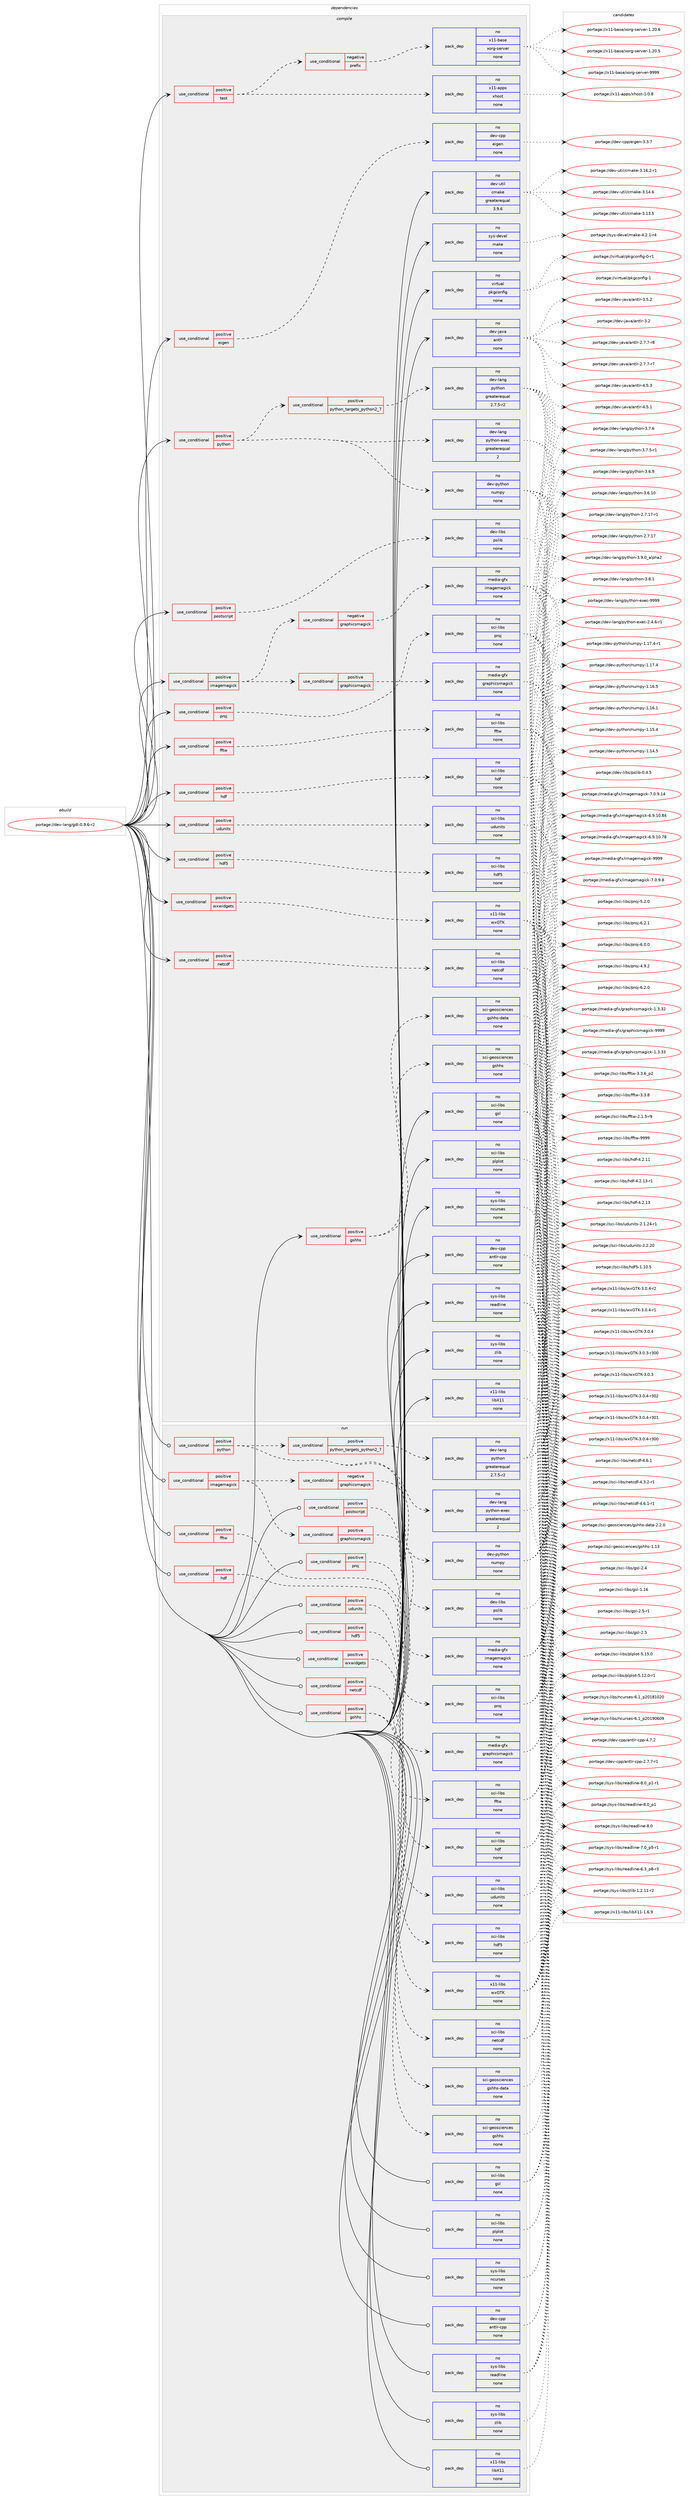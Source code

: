 digraph prolog {

# *************
# Graph options
# *************

newrank=true;
concentrate=true;
compound=true;
graph [rankdir=LR,fontname=Helvetica,fontsize=10,ranksep=1.5];#, ranksep=2.5, nodesep=0.2];
edge  [arrowhead=vee];
node  [fontname=Helvetica,fontsize=10];

# **********
# The ebuild
# **********

subgraph cluster_leftcol {
color=gray;
label=<<i>ebuild</i>>;
id [label="portage://dev-lang/gdl-0.9.6-r2", color=red, width=4, href="../dev-lang/gdl-0.9.6-r2.svg"];
}

# ****************
# The dependencies
# ****************

subgraph cluster_midcol {
color=gray;
label=<<i>dependencies</i>>;
subgraph cluster_compile {
fillcolor="#eeeeee";
style=filled;
label=<<i>compile</i>>;
subgraph cond128694 {
dependency523861 [label=<<TABLE BORDER="0" CELLBORDER="1" CELLSPACING="0" CELLPADDING="4"><TR><TD ROWSPAN="3" CELLPADDING="10">use_conditional</TD></TR><TR><TD>positive</TD></TR><TR><TD>eigen</TD></TR></TABLE>>, shape=none, color=red];
subgraph pack389584 {
dependency523862 [label=<<TABLE BORDER="0" CELLBORDER="1" CELLSPACING="0" CELLPADDING="4" WIDTH="220"><TR><TD ROWSPAN="6" CELLPADDING="30">pack_dep</TD></TR><TR><TD WIDTH="110">no</TD></TR><TR><TD>dev-cpp</TD></TR><TR><TD>eigen</TD></TR><TR><TD>none</TD></TR><TR><TD></TD></TR></TABLE>>, shape=none, color=blue];
}
dependency523861:e -> dependency523862:w [weight=20,style="dashed",arrowhead="vee"];
}
id:e -> dependency523861:w [weight=20,style="solid",arrowhead="vee"];
subgraph cond128695 {
dependency523863 [label=<<TABLE BORDER="0" CELLBORDER="1" CELLSPACING="0" CELLPADDING="4"><TR><TD ROWSPAN="3" CELLPADDING="10">use_conditional</TD></TR><TR><TD>positive</TD></TR><TR><TD>fftw</TD></TR></TABLE>>, shape=none, color=red];
subgraph pack389585 {
dependency523864 [label=<<TABLE BORDER="0" CELLBORDER="1" CELLSPACING="0" CELLPADDING="4" WIDTH="220"><TR><TD ROWSPAN="6" CELLPADDING="30">pack_dep</TD></TR><TR><TD WIDTH="110">no</TD></TR><TR><TD>sci-libs</TD></TR><TR><TD>fftw</TD></TR><TR><TD>none</TD></TR><TR><TD></TD></TR></TABLE>>, shape=none, color=blue];
}
dependency523863:e -> dependency523864:w [weight=20,style="dashed",arrowhead="vee"];
}
id:e -> dependency523863:w [weight=20,style="solid",arrowhead="vee"];
subgraph cond128696 {
dependency523865 [label=<<TABLE BORDER="0" CELLBORDER="1" CELLSPACING="0" CELLPADDING="4"><TR><TD ROWSPAN="3" CELLPADDING="10">use_conditional</TD></TR><TR><TD>positive</TD></TR><TR><TD>gshhs</TD></TR></TABLE>>, shape=none, color=red];
subgraph pack389586 {
dependency523866 [label=<<TABLE BORDER="0" CELLBORDER="1" CELLSPACING="0" CELLPADDING="4" WIDTH="220"><TR><TD ROWSPAN="6" CELLPADDING="30">pack_dep</TD></TR><TR><TD WIDTH="110">no</TD></TR><TR><TD>sci-geosciences</TD></TR><TR><TD>gshhs-data</TD></TR><TR><TD>none</TD></TR><TR><TD></TD></TR></TABLE>>, shape=none, color=blue];
}
dependency523865:e -> dependency523866:w [weight=20,style="dashed",arrowhead="vee"];
subgraph pack389587 {
dependency523867 [label=<<TABLE BORDER="0" CELLBORDER="1" CELLSPACING="0" CELLPADDING="4" WIDTH="220"><TR><TD ROWSPAN="6" CELLPADDING="30">pack_dep</TD></TR><TR><TD WIDTH="110">no</TD></TR><TR><TD>sci-geosciences</TD></TR><TR><TD>gshhs</TD></TR><TR><TD>none</TD></TR><TR><TD></TD></TR></TABLE>>, shape=none, color=blue];
}
dependency523865:e -> dependency523867:w [weight=20,style="dashed",arrowhead="vee"];
}
id:e -> dependency523865:w [weight=20,style="solid",arrowhead="vee"];
subgraph cond128697 {
dependency523868 [label=<<TABLE BORDER="0" CELLBORDER="1" CELLSPACING="0" CELLPADDING="4"><TR><TD ROWSPAN="3" CELLPADDING="10">use_conditional</TD></TR><TR><TD>positive</TD></TR><TR><TD>hdf</TD></TR></TABLE>>, shape=none, color=red];
subgraph pack389588 {
dependency523869 [label=<<TABLE BORDER="0" CELLBORDER="1" CELLSPACING="0" CELLPADDING="4" WIDTH="220"><TR><TD ROWSPAN="6" CELLPADDING="30">pack_dep</TD></TR><TR><TD WIDTH="110">no</TD></TR><TR><TD>sci-libs</TD></TR><TR><TD>hdf</TD></TR><TR><TD>none</TD></TR><TR><TD></TD></TR></TABLE>>, shape=none, color=blue];
}
dependency523868:e -> dependency523869:w [weight=20,style="dashed",arrowhead="vee"];
}
id:e -> dependency523868:w [weight=20,style="solid",arrowhead="vee"];
subgraph cond128698 {
dependency523870 [label=<<TABLE BORDER="0" CELLBORDER="1" CELLSPACING="0" CELLPADDING="4"><TR><TD ROWSPAN="3" CELLPADDING="10">use_conditional</TD></TR><TR><TD>positive</TD></TR><TR><TD>hdf5</TD></TR></TABLE>>, shape=none, color=red];
subgraph pack389589 {
dependency523871 [label=<<TABLE BORDER="0" CELLBORDER="1" CELLSPACING="0" CELLPADDING="4" WIDTH="220"><TR><TD ROWSPAN="6" CELLPADDING="30">pack_dep</TD></TR><TR><TD WIDTH="110">no</TD></TR><TR><TD>sci-libs</TD></TR><TR><TD>hdf5</TD></TR><TR><TD>none</TD></TR><TR><TD></TD></TR></TABLE>>, shape=none, color=blue];
}
dependency523870:e -> dependency523871:w [weight=20,style="dashed",arrowhead="vee"];
}
id:e -> dependency523870:w [weight=20,style="solid",arrowhead="vee"];
subgraph cond128699 {
dependency523872 [label=<<TABLE BORDER="0" CELLBORDER="1" CELLSPACING="0" CELLPADDING="4"><TR><TD ROWSPAN="3" CELLPADDING="10">use_conditional</TD></TR><TR><TD>positive</TD></TR><TR><TD>imagemagick</TD></TR></TABLE>>, shape=none, color=red];
subgraph cond128700 {
dependency523873 [label=<<TABLE BORDER="0" CELLBORDER="1" CELLSPACING="0" CELLPADDING="4"><TR><TD ROWSPAN="3" CELLPADDING="10">use_conditional</TD></TR><TR><TD>negative</TD></TR><TR><TD>graphicsmagick</TD></TR></TABLE>>, shape=none, color=red];
subgraph pack389590 {
dependency523874 [label=<<TABLE BORDER="0" CELLBORDER="1" CELLSPACING="0" CELLPADDING="4" WIDTH="220"><TR><TD ROWSPAN="6" CELLPADDING="30">pack_dep</TD></TR><TR><TD WIDTH="110">no</TD></TR><TR><TD>media-gfx</TD></TR><TR><TD>imagemagick</TD></TR><TR><TD>none</TD></TR><TR><TD></TD></TR></TABLE>>, shape=none, color=blue];
}
dependency523873:e -> dependency523874:w [weight=20,style="dashed",arrowhead="vee"];
}
dependency523872:e -> dependency523873:w [weight=20,style="dashed",arrowhead="vee"];
subgraph cond128701 {
dependency523875 [label=<<TABLE BORDER="0" CELLBORDER="1" CELLSPACING="0" CELLPADDING="4"><TR><TD ROWSPAN="3" CELLPADDING="10">use_conditional</TD></TR><TR><TD>positive</TD></TR><TR><TD>graphicsmagick</TD></TR></TABLE>>, shape=none, color=red];
subgraph pack389591 {
dependency523876 [label=<<TABLE BORDER="0" CELLBORDER="1" CELLSPACING="0" CELLPADDING="4" WIDTH="220"><TR><TD ROWSPAN="6" CELLPADDING="30">pack_dep</TD></TR><TR><TD WIDTH="110">no</TD></TR><TR><TD>media-gfx</TD></TR><TR><TD>graphicsmagick</TD></TR><TR><TD>none</TD></TR><TR><TD></TD></TR></TABLE>>, shape=none, color=blue];
}
dependency523875:e -> dependency523876:w [weight=20,style="dashed",arrowhead="vee"];
}
dependency523872:e -> dependency523875:w [weight=20,style="dashed",arrowhead="vee"];
}
id:e -> dependency523872:w [weight=20,style="solid",arrowhead="vee"];
subgraph cond128702 {
dependency523877 [label=<<TABLE BORDER="0" CELLBORDER="1" CELLSPACING="0" CELLPADDING="4"><TR><TD ROWSPAN="3" CELLPADDING="10">use_conditional</TD></TR><TR><TD>positive</TD></TR><TR><TD>netcdf</TD></TR></TABLE>>, shape=none, color=red];
subgraph pack389592 {
dependency523878 [label=<<TABLE BORDER="0" CELLBORDER="1" CELLSPACING="0" CELLPADDING="4" WIDTH="220"><TR><TD ROWSPAN="6" CELLPADDING="30">pack_dep</TD></TR><TR><TD WIDTH="110">no</TD></TR><TR><TD>sci-libs</TD></TR><TR><TD>netcdf</TD></TR><TR><TD>none</TD></TR><TR><TD></TD></TR></TABLE>>, shape=none, color=blue];
}
dependency523877:e -> dependency523878:w [weight=20,style="dashed",arrowhead="vee"];
}
id:e -> dependency523877:w [weight=20,style="solid",arrowhead="vee"];
subgraph cond128703 {
dependency523879 [label=<<TABLE BORDER="0" CELLBORDER="1" CELLSPACING="0" CELLPADDING="4"><TR><TD ROWSPAN="3" CELLPADDING="10">use_conditional</TD></TR><TR><TD>positive</TD></TR><TR><TD>postscript</TD></TR></TABLE>>, shape=none, color=red];
subgraph pack389593 {
dependency523880 [label=<<TABLE BORDER="0" CELLBORDER="1" CELLSPACING="0" CELLPADDING="4" WIDTH="220"><TR><TD ROWSPAN="6" CELLPADDING="30">pack_dep</TD></TR><TR><TD WIDTH="110">no</TD></TR><TR><TD>dev-libs</TD></TR><TR><TD>pslib</TD></TR><TR><TD>none</TD></TR><TR><TD></TD></TR></TABLE>>, shape=none, color=blue];
}
dependency523879:e -> dependency523880:w [weight=20,style="dashed",arrowhead="vee"];
}
id:e -> dependency523879:w [weight=20,style="solid",arrowhead="vee"];
subgraph cond128704 {
dependency523881 [label=<<TABLE BORDER="0" CELLBORDER="1" CELLSPACING="0" CELLPADDING="4"><TR><TD ROWSPAN="3" CELLPADDING="10">use_conditional</TD></TR><TR><TD>positive</TD></TR><TR><TD>proj</TD></TR></TABLE>>, shape=none, color=red];
subgraph pack389594 {
dependency523882 [label=<<TABLE BORDER="0" CELLBORDER="1" CELLSPACING="0" CELLPADDING="4" WIDTH="220"><TR><TD ROWSPAN="6" CELLPADDING="30">pack_dep</TD></TR><TR><TD WIDTH="110">no</TD></TR><TR><TD>sci-libs</TD></TR><TR><TD>proj</TD></TR><TR><TD>none</TD></TR><TR><TD></TD></TR></TABLE>>, shape=none, color=blue];
}
dependency523881:e -> dependency523882:w [weight=20,style="dashed",arrowhead="vee"];
}
id:e -> dependency523881:w [weight=20,style="solid",arrowhead="vee"];
subgraph cond128705 {
dependency523883 [label=<<TABLE BORDER="0" CELLBORDER="1" CELLSPACING="0" CELLPADDING="4"><TR><TD ROWSPAN="3" CELLPADDING="10">use_conditional</TD></TR><TR><TD>positive</TD></TR><TR><TD>python</TD></TR></TABLE>>, shape=none, color=red];
subgraph cond128706 {
dependency523884 [label=<<TABLE BORDER="0" CELLBORDER="1" CELLSPACING="0" CELLPADDING="4"><TR><TD ROWSPAN="3" CELLPADDING="10">use_conditional</TD></TR><TR><TD>positive</TD></TR><TR><TD>python_targets_python2_7</TD></TR></TABLE>>, shape=none, color=red];
subgraph pack389595 {
dependency523885 [label=<<TABLE BORDER="0" CELLBORDER="1" CELLSPACING="0" CELLPADDING="4" WIDTH="220"><TR><TD ROWSPAN="6" CELLPADDING="30">pack_dep</TD></TR><TR><TD WIDTH="110">no</TD></TR><TR><TD>dev-lang</TD></TR><TR><TD>python</TD></TR><TR><TD>greaterequal</TD></TR><TR><TD>2.7.5-r2</TD></TR></TABLE>>, shape=none, color=blue];
}
dependency523884:e -> dependency523885:w [weight=20,style="dashed",arrowhead="vee"];
}
dependency523883:e -> dependency523884:w [weight=20,style="dashed",arrowhead="vee"];
subgraph pack389596 {
dependency523886 [label=<<TABLE BORDER="0" CELLBORDER="1" CELLSPACING="0" CELLPADDING="4" WIDTH="220"><TR><TD ROWSPAN="6" CELLPADDING="30">pack_dep</TD></TR><TR><TD WIDTH="110">no</TD></TR><TR><TD>dev-lang</TD></TR><TR><TD>python-exec</TD></TR><TR><TD>greaterequal</TD></TR><TR><TD>2</TD></TR></TABLE>>, shape=none, color=blue];
}
dependency523883:e -> dependency523886:w [weight=20,style="dashed",arrowhead="vee"];
subgraph pack389597 {
dependency523887 [label=<<TABLE BORDER="0" CELLBORDER="1" CELLSPACING="0" CELLPADDING="4" WIDTH="220"><TR><TD ROWSPAN="6" CELLPADDING="30">pack_dep</TD></TR><TR><TD WIDTH="110">no</TD></TR><TR><TD>dev-python</TD></TR><TR><TD>numpy</TD></TR><TR><TD>none</TD></TR><TR><TD></TD></TR></TABLE>>, shape=none, color=blue];
}
dependency523883:e -> dependency523887:w [weight=20,style="dashed",arrowhead="vee"];
}
id:e -> dependency523883:w [weight=20,style="solid",arrowhead="vee"];
subgraph cond128707 {
dependency523888 [label=<<TABLE BORDER="0" CELLBORDER="1" CELLSPACING="0" CELLPADDING="4"><TR><TD ROWSPAN="3" CELLPADDING="10">use_conditional</TD></TR><TR><TD>positive</TD></TR><TR><TD>test</TD></TR></TABLE>>, shape=none, color=red];
subgraph cond128708 {
dependency523889 [label=<<TABLE BORDER="0" CELLBORDER="1" CELLSPACING="0" CELLPADDING="4"><TR><TD ROWSPAN="3" CELLPADDING="10">use_conditional</TD></TR><TR><TD>negative</TD></TR><TR><TD>prefix</TD></TR></TABLE>>, shape=none, color=red];
subgraph pack389598 {
dependency523890 [label=<<TABLE BORDER="0" CELLBORDER="1" CELLSPACING="0" CELLPADDING="4" WIDTH="220"><TR><TD ROWSPAN="6" CELLPADDING="30">pack_dep</TD></TR><TR><TD WIDTH="110">no</TD></TR><TR><TD>x11-base</TD></TR><TR><TD>xorg-server</TD></TR><TR><TD>none</TD></TR><TR><TD></TD></TR></TABLE>>, shape=none, color=blue];
}
dependency523889:e -> dependency523890:w [weight=20,style="dashed",arrowhead="vee"];
}
dependency523888:e -> dependency523889:w [weight=20,style="dashed",arrowhead="vee"];
subgraph pack389599 {
dependency523891 [label=<<TABLE BORDER="0" CELLBORDER="1" CELLSPACING="0" CELLPADDING="4" WIDTH="220"><TR><TD ROWSPAN="6" CELLPADDING="30">pack_dep</TD></TR><TR><TD WIDTH="110">no</TD></TR><TR><TD>x11-apps</TD></TR><TR><TD>xhost</TD></TR><TR><TD>none</TD></TR><TR><TD></TD></TR></TABLE>>, shape=none, color=blue];
}
dependency523888:e -> dependency523891:w [weight=20,style="dashed",arrowhead="vee"];
}
id:e -> dependency523888:w [weight=20,style="solid",arrowhead="vee"];
subgraph cond128709 {
dependency523892 [label=<<TABLE BORDER="0" CELLBORDER="1" CELLSPACING="0" CELLPADDING="4"><TR><TD ROWSPAN="3" CELLPADDING="10">use_conditional</TD></TR><TR><TD>positive</TD></TR><TR><TD>udunits</TD></TR></TABLE>>, shape=none, color=red];
subgraph pack389600 {
dependency523893 [label=<<TABLE BORDER="0" CELLBORDER="1" CELLSPACING="0" CELLPADDING="4" WIDTH="220"><TR><TD ROWSPAN="6" CELLPADDING="30">pack_dep</TD></TR><TR><TD WIDTH="110">no</TD></TR><TR><TD>sci-libs</TD></TR><TR><TD>udunits</TD></TR><TR><TD>none</TD></TR><TR><TD></TD></TR></TABLE>>, shape=none, color=blue];
}
dependency523892:e -> dependency523893:w [weight=20,style="dashed",arrowhead="vee"];
}
id:e -> dependency523892:w [weight=20,style="solid",arrowhead="vee"];
subgraph cond128710 {
dependency523894 [label=<<TABLE BORDER="0" CELLBORDER="1" CELLSPACING="0" CELLPADDING="4"><TR><TD ROWSPAN="3" CELLPADDING="10">use_conditional</TD></TR><TR><TD>positive</TD></TR><TR><TD>wxwidgets</TD></TR></TABLE>>, shape=none, color=red];
subgraph pack389601 {
dependency523895 [label=<<TABLE BORDER="0" CELLBORDER="1" CELLSPACING="0" CELLPADDING="4" WIDTH="220"><TR><TD ROWSPAN="6" CELLPADDING="30">pack_dep</TD></TR><TR><TD WIDTH="110">no</TD></TR><TR><TD>x11-libs</TD></TR><TR><TD>wxGTK</TD></TR><TR><TD>none</TD></TR><TR><TD></TD></TR></TABLE>>, shape=none, color=blue];
}
dependency523894:e -> dependency523895:w [weight=20,style="dashed",arrowhead="vee"];
}
id:e -> dependency523894:w [weight=20,style="solid",arrowhead="vee"];
subgraph pack389602 {
dependency523896 [label=<<TABLE BORDER="0" CELLBORDER="1" CELLSPACING="0" CELLPADDING="4" WIDTH="220"><TR><TD ROWSPAN="6" CELLPADDING="30">pack_dep</TD></TR><TR><TD WIDTH="110">no</TD></TR><TR><TD>dev-cpp</TD></TR><TR><TD>antlr-cpp</TD></TR><TR><TD>none</TD></TR><TR><TD></TD></TR></TABLE>>, shape=none, color=blue];
}
id:e -> dependency523896:w [weight=20,style="solid",arrowhead="vee"];
subgraph pack389603 {
dependency523897 [label=<<TABLE BORDER="0" CELLBORDER="1" CELLSPACING="0" CELLPADDING="4" WIDTH="220"><TR><TD ROWSPAN="6" CELLPADDING="30">pack_dep</TD></TR><TR><TD WIDTH="110">no</TD></TR><TR><TD>dev-java</TD></TR><TR><TD>antlr</TD></TR><TR><TD>none</TD></TR><TR><TD></TD></TR></TABLE>>, shape=none, color=blue];
}
id:e -> dependency523897:w [weight=20,style="solid",arrowhead="vee"];
subgraph pack389604 {
dependency523898 [label=<<TABLE BORDER="0" CELLBORDER="1" CELLSPACING="0" CELLPADDING="4" WIDTH="220"><TR><TD ROWSPAN="6" CELLPADDING="30">pack_dep</TD></TR><TR><TD WIDTH="110">no</TD></TR><TR><TD>dev-util</TD></TR><TR><TD>cmake</TD></TR><TR><TD>greaterequal</TD></TR><TR><TD>3.9.6</TD></TR></TABLE>>, shape=none, color=blue];
}
id:e -> dependency523898:w [weight=20,style="solid",arrowhead="vee"];
subgraph pack389605 {
dependency523899 [label=<<TABLE BORDER="0" CELLBORDER="1" CELLSPACING="0" CELLPADDING="4" WIDTH="220"><TR><TD ROWSPAN="6" CELLPADDING="30">pack_dep</TD></TR><TR><TD WIDTH="110">no</TD></TR><TR><TD>sci-libs</TD></TR><TR><TD>gsl</TD></TR><TR><TD>none</TD></TR><TR><TD></TD></TR></TABLE>>, shape=none, color=blue];
}
id:e -> dependency523899:w [weight=20,style="solid",arrowhead="vee"];
subgraph pack389606 {
dependency523900 [label=<<TABLE BORDER="0" CELLBORDER="1" CELLSPACING="0" CELLPADDING="4" WIDTH="220"><TR><TD ROWSPAN="6" CELLPADDING="30">pack_dep</TD></TR><TR><TD WIDTH="110">no</TD></TR><TR><TD>sci-libs</TD></TR><TR><TD>plplot</TD></TR><TR><TD>none</TD></TR><TR><TD></TD></TR></TABLE>>, shape=none, color=blue];
}
id:e -> dependency523900:w [weight=20,style="solid",arrowhead="vee"];
subgraph pack389607 {
dependency523901 [label=<<TABLE BORDER="0" CELLBORDER="1" CELLSPACING="0" CELLPADDING="4" WIDTH="220"><TR><TD ROWSPAN="6" CELLPADDING="30">pack_dep</TD></TR><TR><TD WIDTH="110">no</TD></TR><TR><TD>sys-devel</TD></TR><TR><TD>make</TD></TR><TR><TD>none</TD></TR><TR><TD></TD></TR></TABLE>>, shape=none, color=blue];
}
id:e -> dependency523901:w [weight=20,style="solid",arrowhead="vee"];
subgraph pack389608 {
dependency523902 [label=<<TABLE BORDER="0" CELLBORDER="1" CELLSPACING="0" CELLPADDING="4" WIDTH="220"><TR><TD ROWSPAN="6" CELLPADDING="30">pack_dep</TD></TR><TR><TD WIDTH="110">no</TD></TR><TR><TD>sys-libs</TD></TR><TR><TD>ncurses</TD></TR><TR><TD>none</TD></TR><TR><TD></TD></TR></TABLE>>, shape=none, color=blue];
}
id:e -> dependency523902:w [weight=20,style="solid",arrowhead="vee"];
subgraph pack389609 {
dependency523903 [label=<<TABLE BORDER="0" CELLBORDER="1" CELLSPACING="0" CELLPADDING="4" WIDTH="220"><TR><TD ROWSPAN="6" CELLPADDING="30">pack_dep</TD></TR><TR><TD WIDTH="110">no</TD></TR><TR><TD>sys-libs</TD></TR><TR><TD>readline</TD></TR><TR><TD>none</TD></TR><TR><TD></TD></TR></TABLE>>, shape=none, color=blue];
}
id:e -> dependency523903:w [weight=20,style="solid",arrowhead="vee"];
subgraph pack389610 {
dependency523904 [label=<<TABLE BORDER="0" CELLBORDER="1" CELLSPACING="0" CELLPADDING="4" WIDTH="220"><TR><TD ROWSPAN="6" CELLPADDING="30">pack_dep</TD></TR><TR><TD WIDTH="110">no</TD></TR><TR><TD>sys-libs</TD></TR><TR><TD>zlib</TD></TR><TR><TD>none</TD></TR><TR><TD></TD></TR></TABLE>>, shape=none, color=blue];
}
id:e -> dependency523904:w [weight=20,style="solid",arrowhead="vee"];
subgraph pack389611 {
dependency523905 [label=<<TABLE BORDER="0" CELLBORDER="1" CELLSPACING="0" CELLPADDING="4" WIDTH="220"><TR><TD ROWSPAN="6" CELLPADDING="30">pack_dep</TD></TR><TR><TD WIDTH="110">no</TD></TR><TR><TD>virtual</TD></TR><TR><TD>pkgconfig</TD></TR><TR><TD>none</TD></TR><TR><TD></TD></TR></TABLE>>, shape=none, color=blue];
}
id:e -> dependency523905:w [weight=20,style="solid",arrowhead="vee"];
subgraph pack389612 {
dependency523906 [label=<<TABLE BORDER="0" CELLBORDER="1" CELLSPACING="0" CELLPADDING="4" WIDTH="220"><TR><TD ROWSPAN="6" CELLPADDING="30">pack_dep</TD></TR><TR><TD WIDTH="110">no</TD></TR><TR><TD>x11-libs</TD></TR><TR><TD>libX11</TD></TR><TR><TD>none</TD></TR><TR><TD></TD></TR></TABLE>>, shape=none, color=blue];
}
id:e -> dependency523906:w [weight=20,style="solid",arrowhead="vee"];
}
subgraph cluster_compileandrun {
fillcolor="#eeeeee";
style=filled;
label=<<i>compile and run</i>>;
}
subgraph cluster_run {
fillcolor="#eeeeee";
style=filled;
label=<<i>run</i>>;
subgraph cond128711 {
dependency523907 [label=<<TABLE BORDER="0" CELLBORDER="1" CELLSPACING="0" CELLPADDING="4"><TR><TD ROWSPAN="3" CELLPADDING="10">use_conditional</TD></TR><TR><TD>positive</TD></TR><TR><TD>fftw</TD></TR></TABLE>>, shape=none, color=red];
subgraph pack389613 {
dependency523908 [label=<<TABLE BORDER="0" CELLBORDER="1" CELLSPACING="0" CELLPADDING="4" WIDTH="220"><TR><TD ROWSPAN="6" CELLPADDING="30">pack_dep</TD></TR><TR><TD WIDTH="110">no</TD></TR><TR><TD>sci-libs</TD></TR><TR><TD>fftw</TD></TR><TR><TD>none</TD></TR><TR><TD></TD></TR></TABLE>>, shape=none, color=blue];
}
dependency523907:e -> dependency523908:w [weight=20,style="dashed",arrowhead="vee"];
}
id:e -> dependency523907:w [weight=20,style="solid",arrowhead="odot"];
subgraph cond128712 {
dependency523909 [label=<<TABLE BORDER="0" CELLBORDER="1" CELLSPACING="0" CELLPADDING="4"><TR><TD ROWSPAN="3" CELLPADDING="10">use_conditional</TD></TR><TR><TD>positive</TD></TR><TR><TD>gshhs</TD></TR></TABLE>>, shape=none, color=red];
subgraph pack389614 {
dependency523910 [label=<<TABLE BORDER="0" CELLBORDER="1" CELLSPACING="0" CELLPADDING="4" WIDTH="220"><TR><TD ROWSPAN="6" CELLPADDING="30">pack_dep</TD></TR><TR><TD WIDTH="110">no</TD></TR><TR><TD>sci-geosciences</TD></TR><TR><TD>gshhs-data</TD></TR><TR><TD>none</TD></TR><TR><TD></TD></TR></TABLE>>, shape=none, color=blue];
}
dependency523909:e -> dependency523910:w [weight=20,style="dashed",arrowhead="vee"];
subgraph pack389615 {
dependency523911 [label=<<TABLE BORDER="0" CELLBORDER="1" CELLSPACING="0" CELLPADDING="4" WIDTH="220"><TR><TD ROWSPAN="6" CELLPADDING="30">pack_dep</TD></TR><TR><TD WIDTH="110">no</TD></TR><TR><TD>sci-geosciences</TD></TR><TR><TD>gshhs</TD></TR><TR><TD>none</TD></TR><TR><TD></TD></TR></TABLE>>, shape=none, color=blue];
}
dependency523909:e -> dependency523911:w [weight=20,style="dashed",arrowhead="vee"];
}
id:e -> dependency523909:w [weight=20,style="solid",arrowhead="odot"];
subgraph cond128713 {
dependency523912 [label=<<TABLE BORDER="0" CELLBORDER="1" CELLSPACING="0" CELLPADDING="4"><TR><TD ROWSPAN="3" CELLPADDING="10">use_conditional</TD></TR><TR><TD>positive</TD></TR><TR><TD>hdf</TD></TR></TABLE>>, shape=none, color=red];
subgraph pack389616 {
dependency523913 [label=<<TABLE BORDER="0" CELLBORDER="1" CELLSPACING="0" CELLPADDING="4" WIDTH="220"><TR><TD ROWSPAN="6" CELLPADDING="30">pack_dep</TD></TR><TR><TD WIDTH="110">no</TD></TR><TR><TD>sci-libs</TD></TR><TR><TD>hdf</TD></TR><TR><TD>none</TD></TR><TR><TD></TD></TR></TABLE>>, shape=none, color=blue];
}
dependency523912:e -> dependency523913:w [weight=20,style="dashed",arrowhead="vee"];
}
id:e -> dependency523912:w [weight=20,style="solid",arrowhead="odot"];
subgraph cond128714 {
dependency523914 [label=<<TABLE BORDER="0" CELLBORDER="1" CELLSPACING="0" CELLPADDING="4"><TR><TD ROWSPAN="3" CELLPADDING="10">use_conditional</TD></TR><TR><TD>positive</TD></TR><TR><TD>hdf5</TD></TR></TABLE>>, shape=none, color=red];
subgraph pack389617 {
dependency523915 [label=<<TABLE BORDER="0" CELLBORDER="1" CELLSPACING="0" CELLPADDING="4" WIDTH="220"><TR><TD ROWSPAN="6" CELLPADDING="30">pack_dep</TD></TR><TR><TD WIDTH="110">no</TD></TR><TR><TD>sci-libs</TD></TR><TR><TD>hdf5</TD></TR><TR><TD>none</TD></TR><TR><TD></TD></TR></TABLE>>, shape=none, color=blue];
}
dependency523914:e -> dependency523915:w [weight=20,style="dashed",arrowhead="vee"];
}
id:e -> dependency523914:w [weight=20,style="solid",arrowhead="odot"];
subgraph cond128715 {
dependency523916 [label=<<TABLE BORDER="0" CELLBORDER="1" CELLSPACING="0" CELLPADDING="4"><TR><TD ROWSPAN="3" CELLPADDING="10">use_conditional</TD></TR><TR><TD>positive</TD></TR><TR><TD>imagemagick</TD></TR></TABLE>>, shape=none, color=red];
subgraph cond128716 {
dependency523917 [label=<<TABLE BORDER="0" CELLBORDER="1" CELLSPACING="0" CELLPADDING="4"><TR><TD ROWSPAN="3" CELLPADDING="10">use_conditional</TD></TR><TR><TD>negative</TD></TR><TR><TD>graphicsmagick</TD></TR></TABLE>>, shape=none, color=red];
subgraph pack389618 {
dependency523918 [label=<<TABLE BORDER="0" CELLBORDER="1" CELLSPACING="0" CELLPADDING="4" WIDTH="220"><TR><TD ROWSPAN="6" CELLPADDING="30">pack_dep</TD></TR><TR><TD WIDTH="110">no</TD></TR><TR><TD>media-gfx</TD></TR><TR><TD>imagemagick</TD></TR><TR><TD>none</TD></TR><TR><TD></TD></TR></TABLE>>, shape=none, color=blue];
}
dependency523917:e -> dependency523918:w [weight=20,style="dashed",arrowhead="vee"];
}
dependency523916:e -> dependency523917:w [weight=20,style="dashed",arrowhead="vee"];
subgraph cond128717 {
dependency523919 [label=<<TABLE BORDER="0" CELLBORDER="1" CELLSPACING="0" CELLPADDING="4"><TR><TD ROWSPAN="3" CELLPADDING="10">use_conditional</TD></TR><TR><TD>positive</TD></TR><TR><TD>graphicsmagick</TD></TR></TABLE>>, shape=none, color=red];
subgraph pack389619 {
dependency523920 [label=<<TABLE BORDER="0" CELLBORDER="1" CELLSPACING="0" CELLPADDING="4" WIDTH="220"><TR><TD ROWSPAN="6" CELLPADDING="30">pack_dep</TD></TR><TR><TD WIDTH="110">no</TD></TR><TR><TD>media-gfx</TD></TR><TR><TD>graphicsmagick</TD></TR><TR><TD>none</TD></TR><TR><TD></TD></TR></TABLE>>, shape=none, color=blue];
}
dependency523919:e -> dependency523920:w [weight=20,style="dashed",arrowhead="vee"];
}
dependency523916:e -> dependency523919:w [weight=20,style="dashed",arrowhead="vee"];
}
id:e -> dependency523916:w [weight=20,style="solid",arrowhead="odot"];
subgraph cond128718 {
dependency523921 [label=<<TABLE BORDER="0" CELLBORDER="1" CELLSPACING="0" CELLPADDING="4"><TR><TD ROWSPAN="3" CELLPADDING="10">use_conditional</TD></TR><TR><TD>positive</TD></TR><TR><TD>netcdf</TD></TR></TABLE>>, shape=none, color=red];
subgraph pack389620 {
dependency523922 [label=<<TABLE BORDER="0" CELLBORDER="1" CELLSPACING="0" CELLPADDING="4" WIDTH="220"><TR><TD ROWSPAN="6" CELLPADDING="30">pack_dep</TD></TR><TR><TD WIDTH="110">no</TD></TR><TR><TD>sci-libs</TD></TR><TR><TD>netcdf</TD></TR><TR><TD>none</TD></TR><TR><TD></TD></TR></TABLE>>, shape=none, color=blue];
}
dependency523921:e -> dependency523922:w [weight=20,style="dashed",arrowhead="vee"];
}
id:e -> dependency523921:w [weight=20,style="solid",arrowhead="odot"];
subgraph cond128719 {
dependency523923 [label=<<TABLE BORDER="0" CELLBORDER="1" CELLSPACING="0" CELLPADDING="4"><TR><TD ROWSPAN="3" CELLPADDING="10">use_conditional</TD></TR><TR><TD>positive</TD></TR><TR><TD>postscript</TD></TR></TABLE>>, shape=none, color=red];
subgraph pack389621 {
dependency523924 [label=<<TABLE BORDER="0" CELLBORDER="1" CELLSPACING="0" CELLPADDING="4" WIDTH="220"><TR><TD ROWSPAN="6" CELLPADDING="30">pack_dep</TD></TR><TR><TD WIDTH="110">no</TD></TR><TR><TD>dev-libs</TD></TR><TR><TD>pslib</TD></TR><TR><TD>none</TD></TR><TR><TD></TD></TR></TABLE>>, shape=none, color=blue];
}
dependency523923:e -> dependency523924:w [weight=20,style="dashed",arrowhead="vee"];
}
id:e -> dependency523923:w [weight=20,style="solid",arrowhead="odot"];
subgraph cond128720 {
dependency523925 [label=<<TABLE BORDER="0" CELLBORDER="1" CELLSPACING="0" CELLPADDING="4"><TR><TD ROWSPAN="3" CELLPADDING="10">use_conditional</TD></TR><TR><TD>positive</TD></TR><TR><TD>proj</TD></TR></TABLE>>, shape=none, color=red];
subgraph pack389622 {
dependency523926 [label=<<TABLE BORDER="0" CELLBORDER="1" CELLSPACING="0" CELLPADDING="4" WIDTH="220"><TR><TD ROWSPAN="6" CELLPADDING="30">pack_dep</TD></TR><TR><TD WIDTH="110">no</TD></TR><TR><TD>sci-libs</TD></TR><TR><TD>proj</TD></TR><TR><TD>none</TD></TR><TR><TD></TD></TR></TABLE>>, shape=none, color=blue];
}
dependency523925:e -> dependency523926:w [weight=20,style="dashed",arrowhead="vee"];
}
id:e -> dependency523925:w [weight=20,style="solid",arrowhead="odot"];
subgraph cond128721 {
dependency523927 [label=<<TABLE BORDER="0" CELLBORDER="1" CELLSPACING="0" CELLPADDING="4"><TR><TD ROWSPAN="3" CELLPADDING="10">use_conditional</TD></TR><TR><TD>positive</TD></TR><TR><TD>python</TD></TR></TABLE>>, shape=none, color=red];
subgraph cond128722 {
dependency523928 [label=<<TABLE BORDER="0" CELLBORDER="1" CELLSPACING="0" CELLPADDING="4"><TR><TD ROWSPAN="3" CELLPADDING="10">use_conditional</TD></TR><TR><TD>positive</TD></TR><TR><TD>python_targets_python2_7</TD></TR></TABLE>>, shape=none, color=red];
subgraph pack389623 {
dependency523929 [label=<<TABLE BORDER="0" CELLBORDER="1" CELLSPACING="0" CELLPADDING="4" WIDTH="220"><TR><TD ROWSPAN="6" CELLPADDING="30">pack_dep</TD></TR><TR><TD WIDTH="110">no</TD></TR><TR><TD>dev-lang</TD></TR><TR><TD>python</TD></TR><TR><TD>greaterequal</TD></TR><TR><TD>2.7.5-r2</TD></TR></TABLE>>, shape=none, color=blue];
}
dependency523928:e -> dependency523929:w [weight=20,style="dashed",arrowhead="vee"];
}
dependency523927:e -> dependency523928:w [weight=20,style="dashed",arrowhead="vee"];
subgraph pack389624 {
dependency523930 [label=<<TABLE BORDER="0" CELLBORDER="1" CELLSPACING="0" CELLPADDING="4" WIDTH="220"><TR><TD ROWSPAN="6" CELLPADDING="30">pack_dep</TD></TR><TR><TD WIDTH="110">no</TD></TR><TR><TD>dev-lang</TD></TR><TR><TD>python-exec</TD></TR><TR><TD>greaterequal</TD></TR><TR><TD>2</TD></TR></TABLE>>, shape=none, color=blue];
}
dependency523927:e -> dependency523930:w [weight=20,style="dashed",arrowhead="vee"];
subgraph pack389625 {
dependency523931 [label=<<TABLE BORDER="0" CELLBORDER="1" CELLSPACING="0" CELLPADDING="4" WIDTH="220"><TR><TD ROWSPAN="6" CELLPADDING="30">pack_dep</TD></TR><TR><TD WIDTH="110">no</TD></TR><TR><TD>dev-python</TD></TR><TR><TD>numpy</TD></TR><TR><TD>none</TD></TR><TR><TD></TD></TR></TABLE>>, shape=none, color=blue];
}
dependency523927:e -> dependency523931:w [weight=20,style="dashed",arrowhead="vee"];
}
id:e -> dependency523927:w [weight=20,style="solid",arrowhead="odot"];
subgraph cond128723 {
dependency523932 [label=<<TABLE BORDER="0" CELLBORDER="1" CELLSPACING="0" CELLPADDING="4"><TR><TD ROWSPAN="3" CELLPADDING="10">use_conditional</TD></TR><TR><TD>positive</TD></TR><TR><TD>udunits</TD></TR></TABLE>>, shape=none, color=red];
subgraph pack389626 {
dependency523933 [label=<<TABLE BORDER="0" CELLBORDER="1" CELLSPACING="0" CELLPADDING="4" WIDTH="220"><TR><TD ROWSPAN="6" CELLPADDING="30">pack_dep</TD></TR><TR><TD WIDTH="110">no</TD></TR><TR><TD>sci-libs</TD></TR><TR><TD>udunits</TD></TR><TR><TD>none</TD></TR><TR><TD></TD></TR></TABLE>>, shape=none, color=blue];
}
dependency523932:e -> dependency523933:w [weight=20,style="dashed",arrowhead="vee"];
}
id:e -> dependency523932:w [weight=20,style="solid",arrowhead="odot"];
subgraph cond128724 {
dependency523934 [label=<<TABLE BORDER="0" CELLBORDER="1" CELLSPACING="0" CELLPADDING="4"><TR><TD ROWSPAN="3" CELLPADDING="10">use_conditional</TD></TR><TR><TD>positive</TD></TR><TR><TD>wxwidgets</TD></TR></TABLE>>, shape=none, color=red];
subgraph pack389627 {
dependency523935 [label=<<TABLE BORDER="0" CELLBORDER="1" CELLSPACING="0" CELLPADDING="4" WIDTH="220"><TR><TD ROWSPAN="6" CELLPADDING="30">pack_dep</TD></TR><TR><TD WIDTH="110">no</TD></TR><TR><TD>x11-libs</TD></TR><TR><TD>wxGTK</TD></TR><TR><TD>none</TD></TR><TR><TD></TD></TR></TABLE>>, shape=none, color=blue];
}
dependency523934:e -> dependency523935:w [weight=20,style="dashed",arrowhead="vee"];
}
id:e -> dependency523934:w [weight=20,style="solid",arrowhead="odot"];
subgraph pack389628 {
dependency523936 [label=<<TABLE BORDER="0" CELLBORDER="1" CELLSPACING="0" CELLPADDING="4" WIDTH="220"><TR><TD ROWSPAN="6" CELLPADDING="30">pack_dep</TD></TR><TR><TD WIDTH="110">no</TD></TR><TR><TD>dev-cpp</TD></TR><TR><TD>antlr-cpp</TD></TR><TR><TD>none</TD></TR><TR><TD></TD></TR></TABLE>>, shape=none, color=blue];
}
id:e -> dependency523936:w [weight=20,style="solid",arrowhead="odot"];
subgraph pack389629 {
dependency523937 [label=<<TABLE BORDER="0" CELLBORDER="1" CELLSPACING="0" CELLPADDING="4" WIDTH="220"><TR><TD ROWSPAN="6" CELLPADDING="30">pack_dep</TD></TR><TR><TD WIDTH="110">no</TD></TR><TR><TD>sci-libs</TD></TR><TR><TD>gsl</TD></TR><TR><TD>none</TD></TR><TR><TD></TD></TR></TABLE>>, shape=none, color=blue];
}
id:e -> dependency523937:w [weight=20,style="solid",arrowhead="odot"];
subgraph pack389630 {
dependency523938 [label=<<TABLE BORDER="0" CELLBORDER="1" CELLSPACING="0" CELLPADDING="4" WIDTH="220"><TR><TD ROWSPAN="6" CELLPADDING="30">pack_dep</TD></TR><TR><TD WIDTH="110">no</TD></TR><TR><TD>sci-libs</TD></TR><TR><TD>plplot</TD></TR><TR><TD>none</TD></TR><TR><TD></TD></TR></TABLE>>, shape=none, color=blue];
}
id:e -> dependency523938:w [weight=20,style="solid",arrowhead="odot"];
subgraph pack389631 {
dependency523939 [label=<<TABLE BORDER="0" CELLBORDER="1" CELLSPACING="0" CELLPADDING="4" WIDTH="220"><TR><TD ROWSPAN="6" CELLPADDING="30">pack_dep</TD></TR><TR><TD WIDTH="110">no</TD></TR><TR><TD>sys-libs</TD></TR><TR><TD>ncurses</TD></TR><TR><TD>none</TD></TR><TR><TD></TD></TR></TABLE>>, shape=none, color=blue];
}
id:e -> dependency523939:w [weight=20,style="solid",arrowhead="odot"];
subgraph pack389632 {
dependency523940 [label=<<TABLE BORDER="0" CELLBORDER="1" CELLSPACING="0" CELLPADDING="4" WIDTH="220"><TR><TD ROWSPAN="6" CELLPADDING="30">pack_dep</TD></TR><TR><TD WIDTH="110">no</TD></TR><TR><TD>sys-libs</TD></TR><TR><TD>readline</TD></TR><TR><TD>none</TD></TR><TR><TD></TD></TR></TABLE>>, shape=none, color=blue];
}
id:e -> dependency523940:w [weight=20,style="solid",arrowhead="odot"];
subgraph pack389633 {
dependency523941 [label=<<TABLE BORDER="0" CELLBORDER="1" CELLSPACING="0" CELLPADDING="4" WIDTH="220"><TR><TD ROWSPAN="6" CELLPADDING="30">pack_dep</TD></TR><TR><TD WIDTH="110">no</TD></TR><TR><TD>sys-libs</TD></TR><TR><TD>zlib</TD></TR><TR><TD>none</TD></TR><TR><TD></TD></TR></TABLE>>, shape=none, color=blue];
}
id:e -> dependency523941:w [weight=20,style="solid",arrowhead="odot"];
subgraph pack389634 {
dependency523942 [label=<<TABLE BORDER="0" CELLBORDER="1" CELLSPACING="0" CELLPADDING="4" WIDTH="220"><TR><TD ROWSPAN="6" CELLPADDING="30">pack_dep</TD></TR><TR><TD WIDTH="110">no</TD></TR><TR><TD>x11-libs</TD></TR><TR><TD>libX11</TD></TR><TR><TD>none</TD></TR><TR><TD></TD></TR></TABLE>>, shape=none, color=blue];
}
id:e -> dependency523942:w [weight=20,style="solid",arrowhead="odot"];
}
}

# **************
# The candidates
# **************

subgraph cluster_choices {
rank=same;
color=gray;
label=<<i>candidates</i>>;

subgraph choice389584 {
color=black;
nodesep=1;
choice100101118459911211247101105103101110455146514655 [label="portage://dev-cpp/eigen-3.3.7", color=red, width=4,href="../dev-cpp/eigen-3.3.7.svg"];
dependency523862:e -> choice100101118459911211247101105103101110455146514655:w [style=dotted,weight="100"];
}
subgraph choice389585 {
color=black;
nodesep=1;
choice115991054510810598115471021021161194557575757 [label="portage://sci-libs/fftw-9999", color=red, width=4,href="../sci-libs/fftw-9999.svg"];
choice11599105451081059811547102102116119455146514656 [label="portage://sci-libs/fftw-3.3.8", color=red, width=4,href="../sci-libs/fftw-3.3.8.svg"];
choice115991054510810598115471021021161194551465146549511250 [label="portage://sci-libs/fftw-3.3.6_p2", color=red, width=4,href="../sci-libs/fftw-3.3.6_p2.svg"];
choice115991054510810598115471021021161194550464946534511457 [label="portage://sci-libs/fftw-2.1.5-r9", color=red, width=4,href="../sci-libs/fftw-2.1.5-r9.svg"];
dependency523864:e -> choice115991054510810598115471021021161194557575757:w [style=dotted,weight="100"];
dependency523864:e -> choice11599105451081059811547102102116119455146514656:w [style=dotted,weight="100"];
dependency523864:e -> choice115991054510810598115471021021161194551465146549511250:w [style=dotted,weight="100"];
dependency523864:e -> choice115991054510810598115471021021161194550464946534511457:w [style=dotted,weight="100"];
}
subgraph choice389586 {
color=black;
nodesep=1;
choice1159910545103101111115991051011109910111547103115104104115451009711697455046504648 [label="portage://sci-geosciences/gshhs-data-2.2.0", color=red, width=4,href="../sci-geosciences/gshhs-data-2.2.0.svg"];
dependency523866:e -> choice1159910545103101111115991051011109910111547103115104104115451009711697455046504648:w [style=dotted,weight="100"];
}
subgraph choice389587 {
color=black;
nodesep=1;
choice11599105451031011111159910510111099101115471031151041041154549464951 [label="portage://sci-geosciences/gshhs-1.13", color=red, width=4,href="../sci-geosciences/gshhs-1.13.svg"];
dependency523867:e -> choice11599105451031011111159910510111099101115471031151041041154549464951:w [style=dotted,weight="100"];
}
subgraph choice389588 {
color=black;
nodesep=1;
choice11599105451081059811547104100102455246504649514511449 [label="portage://sci-libs/hdf-4.2.13-r1", color=red, width=4,href="../sci-libs/hdf-4.2.13-r1.svg"];
choice1159910545108105981154710410010245524650464951 [label="portage://sci-libs/hdf-4.2.13", color=red, width=4,href="../sci-libs/hdf-4.2.13.svg"];
choice1159910545108105981154710410010245524650464949 [label="portage://sci-libs/hdf-4.2.11", color=red, width=4,href="../sci-libs/hdf-4.2.11.svg"];
dependency523869:e -> choice11599105451081059811547104100102455246504649514511449:w [style=dotted,weight="100"];
dependency523869:e -> choice1159910545108105981154710410010245524650464951:w [style=dotted,weight="100"];
dependency523869:e -> choice1159910545108105981154710410010245524650464949:w [style=dotted,weight="100"];
}
subgraph choice389589 {
color=black;
nodesep=1;
choice115991054510810598115471041001025345494649484653 [label="portage://sci-libs/hdf5-1.10.5", color=red, width=4,href="../sci-libs/hdf5-1.10.5.svg"];
dependency523871:e -> choice115991054510810598115471041001025345494649484653:w [style=dotted,weight="100"];
}
subgraph choice389590 {
color=black;
nodesep=1;
choice1091011001059745103102120471051099710310110997103105991074557575757 [label="portage://media-gfx/imagemagick-9999", color=red, width=4,href="../media-gfx/imagemagick-9999.svg"];
choice1091011001059745103102120471051099710310110997103105991074555464846574656 [label="portage://media-gfx/imagemagick-7.0.9.8", color=red, width=4,href="../media-gfx/imagemagick-7.0.9.8.svg"];
choice109101100105974510310212047105109971031011099710310599107455546484657464952 [label="portage://media-gfx/imagemagick-7.0.9.14", color=red, width=4,href="../media-gfx/imagemagick-7.0.9.14.svg"];
choice10910110010597451031021204710510997103101109971031059910745544657464948465652 [label="portage://media-gfx/imagemagick-6.9.10.84", color=red, width=4,href="../media-gfx/imagemagick-6.9.10.84.svg"];
choice10910110010597451031021204710510997103101109971031059910745544657464948465556 [label="portage://media-gfx/imagemagick-6.9.10.78", color=red, width=4,href="../media-gfx/imagemagick-6.9.10.78.svg"];
dependency523874:e -> choice1091011001059745103102120471051099710310110997103105991074557575757:w [style=dotted,weight="100"];
dependency523874:e -> choice1091011001059745103102120471051099710310110997103105991074555464846574656:w [style=dotted,weight="100"];
dependency523874:e -> choice109101100105974510310212047105109971031011099710310599107455546484657464952:w [style=dotted,weight="100"];
dependency523874:e -> choice10910110010597451031021204710510997103101109971031059910745544657464948465652:w [style=dotted,weight="100"];
dependency523874:e -> choice10910110010597451031021204710510997103101109971031059910745544657464948465556:w [style=dotted,weight="100"];
}
subgraph choice389591 {
color=black;
nodesep=1;
choice109101100105974510310212047103114971121041059911510997103105991074557575757 [label="portage://media-gfx/graphicsmagick-9999", color=red, width=4,href="../media-gfx/graphicsmagick-9999.svg"];
choice1091011001059745103102120471031149711210410599115109971031059910745494651465151 [label="portage://media-gfx/graphicsmagick-1.3.33", color=red, width=4,href="../media-gfx/graphicsmagick-1.3.33.svg"];
choice1091011001059745103102120471031149711210410599115109971031059910745494651465150 [label="portage://media-gfx/graphicsmagick-1.3.32", color=red, width=4,href="../media-gfx/graphicsmagick-1.3.32.svg"];
dependency523876:e -> choice109101100105974510310212047103114971121041059911510997103105991074557575757:w [style=dotted,weight="100"];
dependency523876:e -> choice1091011001059745103102120471031149711210410599115109971031059910745494651465151:w [style=dotted,weight="100"];
dependency523876:e -> choice1091011001059745103102120471031149711210410599115109971031059910745494651465150:w [style=dotted,weight="100"];
}
subgraph choice389592 {
color=black;
nodesep=1;
choice11599105451081059811547110101116991001024552465446494511449 [label="portage://sci-libs/netcdf-4.6.1-r1", color=red, width=4,href="../sci-libs/netcdf-4.6.1-r1.svg"];
choice1159910545108105981154711010111699100102455246544649 [label="portage://sci-libs/netcdf-4.6.1", color=red, width=4,href="../sci-libs/netcdf-4.6.1.svg"];
choice11599105451081059811547110101116991001024552465146504511449 [label="portage://sci-libs/netcdf-4.3.2-r1", color=red, width=4,href="../sci-libs/netcdf-4.3.2-r1.svg"];
dependency523878:e -> choice11599105451081059811547110101116991001024552465446494511449:w [style=dotted,weight="100"];
dependency523878:e -> choice1159910545108105981154711010111699100102455246544649:w [style=dotted,weight="100"];
dependency523878:e -> choice11599105451081059811547110101116991001024552465146504511449:w [style=dotted,weight="100"];
}
subgraph choice389593 {
color=black;
nodesep=1;
choice10010111845108105981154711211510810598454846524653 [label="portage://dev-libs/pslib-0.4.5", color=red, width=4,href="../dev-libs/pslib-0.4.5.svg"];
dependency523880:e -> choice10010111845108105981154711211510810598454846524653:w [style=dotted,weight="100"];
}
subgraph choice389594 {
color=black;
nodesep=1;
choice11599105451081059811547112114111106455446504649 [label="portage://sci-libs/proj-6.2.1", color=red, width=4,href="../sci-libs/proj-6.2.1.svg"];
choice11599105451081059811547112114111106455446504648 [label="portage://sci-libs/proj-6.2.0", color=red, width=4,href="../sci-libs/proj-6.2.0.svg"];
choice11599105451081059811547112114111106455446484648 [label="portage://sci-libs/proj-6.0.0", color=red, width=4,href="../sci-libs/proj-6.0.0.svg"];
choice11599105451081059811547112114111106455346504648 [label="portage://sci-libs/proj-5.2.0", color=red, width=4,href="../sci-libs/proj-5.2.0.svg"];
choice11599105451081059811547112114111106455246574650 [label="portage://sci-libs/proj-4.9.2", color=red, width=4,href="../sci-libs/proj-4.9.2.svg"];
dependency523882:e -> choice11599105451081059811547112114111106455446504649:w [style=dotted,weight="100"];
dependency523882:e -> choice11599105451081059811547112114111106455446504648:w [style=dotted,weight="100"];
dependency523882:e -> choice11599105451081059811547112114111106455446484648:w [style=dotted,weight="100"];
dependency523882:e -> choice11599105451081059811547112114111106455346504648:w [style=dotted,weight="100"];
dependency523882:e -> choice11599105451081059811547112114111106455246574650:w [style=dotted,weight="100"];
}
subgraph choice389595 {
color=black;
nodesep=1;
choice10010111845108971101034711212111610411111045514657464895971081121049750 [label="portage://dev-lang/python-3.9.0_alpha2", color=red, width=4,href="../dev-lang/python-3.9.0_alpha2.svg"];
choice100101118451089711010347112121116104111110455146564649 [label="portage://dev-lang/python-3.8.1", color=red, width=4,href="../dev-lang/python-3.8.1.svg"];
choice100101118451089711010347112121116104111110455146554654 [label="portage://dev-lang/python-3.7.6", color=red, width=4,href="../dev-lang/python-3.7.6.svg"];
choice1001011184510897110103471121211161041111104551465546534511449 [label="portage://dev-lang/python-3.7.5-r1", color=red, width=4,href="../dev-lang/python-3.7.5-r1.svg"];
choice100101118451089711010347112121116104111110455146544657 [label="portage://dev-lang/python-3.6.9", color=red, width=4,href="../dev-lang/python-3.6.9.svg"];
choice10010111845108971101034711212111610411111045514654464948 [label="portage://dev-lang/python-3.6.10", color=red, width=4,href="../dev-lang/python-3.6.10.svg"];
choice100101118451089711010347112121116104111110455046554649554511449 [label="portage://dev-lang/python-2.7.17-r1", color=red, width=4,href="../dev-lang/python-2.7.17-r1.svg"];
choice10010111845108971101034711212111610411111045504655464955 [label="portage://dev-lang/python-2.7.17", color=red, width=4,href="../dev-lang/python-2.7.17.svg"];
dependency523885:e -> choice10010111845108971101034711212111610411111045514657464895971081121049750:w [style=dotted,weight="100"];
dependency523885:e -> choice100101118451089711010347112121116104111110455146564649:w [style=dotted,weight="100"];
dependency523885:e -> choice100101118451089711010347112121116104111110455146554654:w [style=dotted,weight="100"];
dependency523885:e -> choice1001011184510897110103471121211161041111104551465546534511449:w [style=dotted,weight="100"];
dependency523885:e -> choice100101118451089711010347112121116104111110455146544657:w [style=dotted,weight="100"];
dependency523885:e -> choice10010111845108971101034711212111610411111045514654464948:w [style=dotted,weight="100"];
dependency523885:e -> choice100101118451089711010347112121116104111110455046554649554511449:w [style=dotted,weight="100"];
dependency523885:e -> choice10010111845108971101034711212111610411111045504655464955:w [style=dotted,weight="100"];
}
subgraph choice389596 {
color=black;
nodesep=1;
choice10010111845108971101034711212111610411111045101120101994557575757 [label="portage://dev-lang/python-exec-9999", color=red, width=4,href="../dev-lang/python-exec-9999.svg"];
choice10010111845108971101034711212111610411111045101120101994550465246544511449 [label="portage://dev-lang/python-exec-2.4.6-r1", color=red, width=4,href="../dev-lang/python-exec-2.4.6-r1.svg"];
dependency523886:e -> choice10010111845108971101034711212111610411111045101120101994557575757:w [style=dotted,weight="100"];
dependency523886:e -> choice10010111845108971101034711212111610411111045101120101994550465246544511449:w [style=dotted,weight="100"];
}
subgraph choice389597 {
color=black;
nodesep=1;
choice1001011184511212111610411111047110117109112121454946495546524511449 [label="portage://dev-python/numpy-1.17.4-r1", color=red, width=4,href="../dev-python/numpy-1.17.4-r1.svg"];
choice100101118451121211161041111104711011710911212145494649554652 [label="portage://dev-python/numpy-1.17.4", color=red, width=4,href="../dev-python/numpy-1.17.4.svg"];
choice100101118451121211161041111104711011710911212145494649544653 [label="portage://dev-python/numpy-1.16.5", color=red, width=4,href="../dev-python/numpy-1.16.5.svg"];
choice100101118451121211161041111104711011710911212145494649544649 [label="portage://dev-python/numpy-1.16.1", color=red, width=4,href="../dev-python/numpy-1.16.1.svg"];
choice100101118451121211161041111104711011710911212145494649534652 [label="portage://dev-python/numpy-1.15.4", color=red, width=4,href="../dev-python/numpy-1.15.4.svg"];
choice100101118451121211161041111104711011710911212145494649524653 [label="portage://dev-python/numpy-1.14.5", color=red, width=4,href="../dev-python/numpy-1.14.5.svg"];
dependency523887:e -> choice1001011184511212111610411111047110117109112121454946495546524511449:w [style=dotted,weight="100"];
dependency523887:e -> choice100101118451121211161041111104711011710911212145494649554652:w [style=dotted,weight="100"];
dependency523887:e -> choice100101118451121211161041111104711011710911212145494649544653:w [style=dotted,weight="100"];
dependency523887:e -> choice100101118451121211161041111104711011710911212145494649544649:w [style=dotted,weight="100"];
dependency523887:e -> choice100101118451121211161041111104711011710911212145494649534652:w [style=dotted,weight="100"];
dependency523887:e -> choice100101118451121211161041111104711011710911212145494649524653:w [style=dotted,weight="100"];
}
subgraph choice389598 {
color=black;
nodesep=1;
choice120494945989711510147120111114103451151011141181011144557575757 [label="portage://x11-base/xorg-server-9999", color=red, width=4,href="../x11-base/xorg-server-9999.svg"];
choice1204949459897115101471201111141034511510111411810111445494650484654 [label="portage://x11-base/xorg-server-1.20.6", color=red, width=4,href="../x11-base/xorg-server-1.20.6.svg"];
choice1204949459897115101471201111141034511510111411810111445494650484653 [label="portage://x11-base/xorg-server-1.20.5", color=red, width=4,href="../x11-base/xorg-server-1.20.5.svg"];
dependency523890:e -> choice120494945989711510147120111114103451151011141181011144557575757:w [style=dotted,weight="100"];
dependency523890:e -> choice1204949459897115101471201111141034511510111411810111445494650484654:w [style=dotted,weight="100"];
dependency523890:e -> choice1204949459897115101471201111141034511510111411810111445494650484653:w [style=dotted,weight="100"];
}
subgraph choice389599 {
color=black;
nodesep=1;
choice1204949459711211211547120104111115116454946484656 [label="portage://x11-apps/xhost-1.0.8", color=red, width=4,href="../x11-apps/xhost-1.0.8.svg"];
dependency523891:e -> choice1204949459711211211547120104111115116454946484656:w [style=dotted,weight="100"];
}
subgraph choice389600 {
color=black;
nodesep=1;
choice1159910545108105981154711710011711010511611545504650465048 [label="portage://sci-libs/udunits-2.2.20", color=red, width=4,href="../sci-libs/udunits-2.2.20.svg"];
choice11599105451081059811547117100117110105116115455046494650524511449 [label="portage://sci-libs/udunits-2.1.24-r1", color=red, width=4,href="../sci-libs/udunits-2.1.24-r1.svg"];
dependency523893:e -> choice1159910545108105981154711710011711010511611545504650465048:w [style=dotted,weight="100"];
dependency523893:e -> choice11599105451081059811547117100117110105116115455046494650524511449:w [style=dotted,weight="100"];
}
subgraph choice389601 {
color=black;
nodesep=1;
choice120494945108105981154711912071847545514648465245114514850 [label="portage://x11-libs/wxGTK-3.0.4-r302", color=red, width=4,href="../x11-libs/wxGTK-3.0.4-r302.svg"];
choice120494945108105981154711912071847545514648465245114514849 [label="portage://x11-libs/wxGTK-3.0.4-r301", color=red, width=4,href="../x11-libs/wxGTK-3.0.4-r301.svg"];
choice120494945108105981154711912071847545514648465245114514848 [label="portage://x11-libs/wxGTK-3.0.4-r300", color=red, width=4,href="../x11-libs/wxGTK-3.0.4-r300.svg"];
choice12049494510810598115471191207184754551464846524511450 [label="portage://x11-libs/wxGTK-3.0.4-r2", color=red, width=4,href="../x11-libs/wxGTK-3.0.4-r2.svg"];
choice12049494510810598115471191207184754551464846524511449 [label="portage://x11-libs/wxGTK-3.0.4-r1", color=red, width=4,href="../x11-libs/wxGTK-3.0.4-r1.svg"];
choice1204949451081059811547119120718475455146484652 [label="portage://x11-libs/wxGTK-3.0.4", color=red, width=4,href="../x11-libs/wxGTK-3.0.4.svg"];
choice120494945108105981154711912071847545514648465145114514848 [label="portage://x11-libs/wxGTK-3.0.3-r300", color=red, width=4,href="../x11-libs/wxGTK-3.0.3-r300.svg"];
choice1204949451081059811547119120718475455146484651 [label="portage://x11-libs/wxGTK-3.0.3", color=red, width=4,href="../x11-libs/wxGTK-3.0.3.svg"];
dependency523895:e -> choice120494945108105981154711912071847545514648465245114514850:w [style=dotted,weight="100"];
dependency523895:e -> choice120494945108105981154711912071847545514648465245114514849:w [style=dotted,weight="100"];
dependency523895:e -> choice120494945108105981154711912071847545514648465245114514848:w [style=dotted,weight="100"];
dependency523895:e -> choice12049494510810598115471191207184754551464846524511450:w [style=dotted,weight="100"];
dependency523895:e -> choice12049494510810598115471191207184754551464846524511449:w [style=dotted,weight="100"];
dependency523895:e -> choice1204949451081059811547119120718475455146484652:w [style=dotted,weight="100"];
dependency523895:e -> choice120494945108105981154711912071847545514648465145114514848:w [style=dotted,weight="100"];
dependency523895:e -> choice1204949451081059811547119120718475455146484651:w [style=dotted,weight="100"];
}
subgraph choice389602 {
color=black;
nodesep=1;
choice100101118459911211247971101161081144599112112455246554650 [label="portage://dev-cpp/antlr-cpp-4.7.2", color=red, width=4,href="../dev-cpp/antlr-cpp-4.7.2.svg"];
choice1001011184599112112479711011610811445991121124550465546554511449 [label="portage://dev-cpp/antlr-cpp-2.7.7-r1", color=red, width=4,href="../dev-cpp/antlr-cpp-2.7.7-r1.svg"];
dependency523896:e -> choice100101118459911211247971101161081144599112112455246554650:w [style=dotted,weight="100"];
dependency523896:e -> choice1001011184599112112479711011610811445991121124550465546554511449:w [style=dotted,weight="100"];
}
subgraph choice389603 {
color=black;
nodesep=1;
choice1001011184510697118974797110116108114455246534651 [label="portage://dev-java/antlr-4.5.3", color=red, width=4,href="../dev-java/antlr-4.5.3.svg"];
choice1001011184510697118974797110116108114455246534649 [label="portage://dev-java/antlr-4.5.1", color=red, width=4,href="../dev-java/antlr-4.5.1.svg"];
choice1001011184510697118974797110116108114455146534650 [label="portage://dev-java/antlr-3.5.2", color=red, width=4,href="../dev-java/antlr-3.5.2.svg"];
choice100101118451069711897479711011610811445514650 [label="portage://dev-java/antlr-3.2", color=red, width=4,href="../dev-java/antlr-3.2.svg"];
choice10010111845106971189747971101161081144550465546554511456 [label="portage://dev-java/antlr-2.7.7-r8", color=red, width=4,href="../dev-java/antlr-2.7.7-r8.svg"];
choice10010111845106971189747971101161081144550465546554511455 [label="portage://dev-java/antlr-2.7.7-r7", color=red, width=4,href="../dev-java/antlr-2.7.7-r7.svg"];
dependency523897:e -> choice1001011184510697118974797110116108114455246534651:w [style=dotted,weight="100"];
dependency523897:e -> choice1001011184510697118974797110116108114455246534649:w [style=dotted,weight="100"];
dependency523897:e -> choice1001011184510697118974797110116108114455146534650:w [style=dotted,weight="100"];
dependency523897:e -> choice100101118451069711897479711011610811445514650:w [style=dotted,weight="100"];
dependency523897:e -> choice10010111845106971189747971101161081144550465546554511456:w [style=dotted,weight="100"];
dependency523897:e -> choice10010111845106971189747971101161081144550465546554511455:w [style=dotted,weight="100"];
}
subgraph choice389604 {
color=black;
nodesep=1;
choice10010111845117116105108479910997107101455146495446504511449 [label="portage://dev-util/cmake-3.16.2-r1", color=red, width=4,href="../dev-util/cmake-3.16.2-r1.svg"];
choice1001011184511711610510847991099710710145514649524654 [label="portage://dev-util/cmake-3.14.6", color=red, width=4,href="../dev-util/cmake-3.14.6.svg"];
choice1001011184511711610510847991099710710145514649514653 [label="portage://dev-util/cmake-3.13.5", color=red, width=4,href="../dev-util/cmake-3.13.5.svg"];
dependency523898:e -> choice10010111845117116105108479910997107101455146495446504511449:w [style=dotted,weight="100"];
dependency523898:e -> choice1001011184511711610510847991099710710145514649524654:w [style=dotted,weight="100"];
dependency523898:e -> choice1001011184511711610510847991099710710145514649514653:w [style=dotted,weight="100"];
}
subgraph choice389605 {
color=black;
nodesep=1;
choice11599105451081059811547103115108455046534511449 [label="portage://sci-libs/gsl-2.5-r1", color=red, width=4,href="../sci-libs/gsl-2.5-r1.svg"];
choice1159910545108105981154710311510845504653 [label="portage://sci-libs/gsl-2.5", color=red, width=4,href="../sci-libs/gsl-2.5.svg"];
choice1159910545108105981154710311510845504652 [label="portage://sci-libs/gsl-2.4", color=red, width=4,href="../sci-libs/gsl-2.4.svg"];
choice115991054510810598115471031151084549464954 [label="portage://sci-libs/gsl-1.16", color=red, width=4,href="../sci-libs/gsl-1.16.svg"];
dependency523899:e -> choice11599105451081059811547103115108455046534511449:w [style=dotted,weight="100"];
dependency523899:e -> choice1159910545108105981154710311510845504653:w [style=dotted,weight="100"];
dependency523899:e -> choice1159910545108105981154710311510845504652:w [style=dotted,weight="100"];
dependency523899:e -> choice115991054510810598115471031151084549464954:w [style=dotted,weight="100"];
}
subgraph choice389606 {
color=black;
nodesep=1;
choice1159910545108105981154711210811210811111645534649534648 [label="portage://sci-libs/plplot-5.15.0", color=red, width=4,href="../sci-libs/plplot-5.15.0.svg"];
choice11599105451081059811547112108112108111116455346495046484511449 [label="portage://sci-libs/plplot-5.12.0-r1", color=red, width=4,href="../sci-libs/plplot-5.12.0-r1.svg"];
dependency523900:e -> choice1159910545108105981154711210811210811111645534649534648:w [style=dotted,weight="100"];
dependency523900:e -> choice11599105451081059811547112108112108111116455346495046484511449:w [style=dotted,weight="100"];
}
subgraph choice389607 {
color=black;
nodesep=1;
choice1151211154510010111810110847109971071014552465046494511452 [label="portage://sys-devel/make-4.2.1-r4", color=red, width=4,href="../sys-devel/make-4.2.1-r4.svg"];
dependency523901:e -> choice1151211154510010111810110847109971071014552465046494511452:w [style=dotted,weight="100"];
}
subgraph choice389608 {
color=black;
nodesep=1;
choice1151211154510810598115471109911711411510111545544649951125048495748544857 [label="portage://sys-libs/ncurses-6.1_p20190609", color=red, width=4,href="../sys-libs/ncurses-6.1_p20190609.svg"];
choice1151211154510810598115471109911711411510111545544649951125048495649485048 [label="portage://sys-libs/ncurses-6.1_p20181020", color=red, width=4,href="../sys-libs/ncurses-6.1_p20181020.svg"];
dependency523902:e -> choice1151211154510810598115471109911711411510111545544649951125048495748544857:w [style=dotted,weight="100"];
dependency523902:e -> choice1151211154510810598115471109911711411510111545544649951125048495649485048:w [style=dotted,weight="100"];
}
subgraph choice389609 {
color=black;
nodesep=1;
choice115121115451081059811547114101971001081051101014556464895112494511449 [label="portage://sys-libs/readline-8.0_p1-r1", color=red, width=4,href="../sys-libs/readline-8.0_p1-r1.svg"];
choice11512111545108105981154711410197100108105110101455646489511249 [label="portage://sys-libs/readline-8.0_p1", color=red, width=4,href="../sys-libs/readline-8.0_p1.svg"];
choice1151211154510810598115471141019710010810511010145564648 [label="portage://sys-libs/readline-8.0", color=red, width=4,href="../sys-libs/readline-8.0.svg"];
choice115121115451081059811547114101971001081051101014555464895112534511449 [label="portage://sys-libs/readline-7.0_p5-r1", color=red, width=4,href="../sys-libs/readline-7.0_p5-r1.svg"];
choice115121115451081059811547114101971001081051101014554465195112564511451 [label="portage://sys-libs/readline-6.3_p8-r3", color=red, width=4,href="../sys-libs/readline-6.3_p8-r3.svg"];
dependency523903:e -> choice115121115451081059811547114101971001081051101014556464895112494511449:w [style=dotted,weight="100"];
dependency523903:e -> choice11512111545108105981154711410197100108105110101455646489511249:w [style=dotted,weight="100"];
dependency523903:e -> choice1151211154510810598115471141019710010810511010145564648:w [style=dotted,weight="100"];
dependency523903:e -> choice115121115451081059811547114101971001081051101014555464895112534511449:w [style=dotted,weight="100"];
dependency523903:e -> choice115121115451081059811547114101971001081051101014554465195112564511451:w [style=dotted,weight="100"];
}
subgraph choice389610 {
color=black;
nodesep=1;
choice11512111545108105981154712210810598454946504649494511450 [label="portage://sys-libs/zlib-1.2.11-r2", color=red, width=4,href="../sys-libs/zlib-1.2.11-r2.svg"];
dependency523904:e -> choice11512111545108105981154712210810598454946504649494511450:w [style=dotted,weight="100"];
}
subgraph choice389611 {
color=black;
nodesep=1;
choice1181051141161179710847112107103991111101021051034549 [label="portage://virtual/pkgconfig-1", color=red, width=4,href="../virtual/pkgconfig-1.svg"];
choice11810511411611797108471121071039911111010210510345484511449 [label="portage://virtual/pkgconfig-0-r1", color=red, width=4,href="../virtual/pkgconfig-0-r1.svg"];
dependency523905:e -> choice1181051141161179710847112107103991111101021051034549:w [style=dotted,weight="100"];
dependency523905:e -> choice11810511411611797108471121071039911111010210510345484511449:w [style=dotted,weight="100"];
}
subgraph choice389612 {
color=black;
nodesep=1;
choice120494945108105981154710810598884949454946544657 [label="portage://x11-libs/libX11-1.6.9", color=red, width=4,href="../x11-libs/libX11-1.6.9.svg"];
dependency523906:e -> choice120494945108105981154710810598884949454946544657:w [style=dotted,weight="100"];
}
subgraph choice389613 {
color=black;
nodesep=1;
choice115991054510810598115471021021161194557575757 [label="portage://sci-libs/fftw-9999", color=red, width=4,href="../sci-libs/fftw-9999.svg"];
choice11599105451081059811547102102116119455146514656 [label="portage://sci-libs/fftw-3.3.8", color=red, width=4,href="../sci-libs/fftw-3.3.8.svg"];
choice115991054510810598115471021021161194551465146549511250 [label="portage://sci-libs/fftw-3.3.6_p2", color=red, width=4,href="../sci-libs/fftw-3.3.6_p2.svg"];
choice115991054510810598115471021021161194550464946534511457 [label="portage://sci-libs/fftw-2.1.5-r9", color=red, width=4,href="../sci-libs/fftw-2.1.5-r9.svg"];
dependency523908:e -> choice115991054510810598115471021021161194557575757:w [style=dotted,weight="100"];
dependency523908:e -> choice11599105451081059811547102102116119455146514656:w [style=dotted,weight="100"];
dependency523908:e -> choice115991054510810598115471021021161194551465146549511250:w [style=dotted,weight="100"];
dependency523908:e -> choice115991054510810598115471021021161194550464946534511457:w [style=dotted,weight="100"];
}
subgraph choice389614 {
color=black;
nodesep=1;
choice1159910545103101111115991051011109910111547103115104104115451009711697455046504648 [label="portage://sci-geosciences/gshhs-data-2.2.0", color=red, width=4,href="../sci-geosciences/gshhs-data-2.2.0.svg"];
dependency523910:e -> choice1159910545103101111115991051011109910111547103115104104115451009711697455046504648:w [style=dotted,weight="100"];
}
subgraph choice389615 {
color=black;
nodesep=1;
choice11599105451031011111159910510111099101115471031151041041154549464951 [label="portage://sci-geosciences/gshhs-1.13", color=red, width=4,href="../sci-geosciences/gshhs-1.13.svg"];
dependency523911:e -> choice11599105451031011111159910510111099101115471031151041041154549464951:w [style=dotted,weight="100"];
}
subgraph choice389616 {
color=black;
nodesep=1;
choice11599105451081059811547104100102455246504649514511449 [label="portage://sci-libs/hdf-4.2.13-r1", color=red, width=4,href="../sci-libs/hdf-4.2.13-r1.svg"];
choice1159910545108105981154710410010245524650464951 [label="portage://sci-libs/hdf-4.2.13", color=red, width=4,href="../sci-libs/hdf-4.2.13.svg"];
choice1159910545108105981154710410010245524650464949 [label="portage://sci-libs/hdf-4.2.11", color=red, width=4,href="../sci-libs/hdf-4.2.11.svg"];
dependency523913:e -> choice11599105451081059811547104100102455246504649514511449:w [style=dotted,weight="100"];
dependency523913:e -> choice1159910545108105981154710410010245524650464951:w [style=dotted,weight="100"];
dependency523913:e -> choice1159910545108105981154710410010245524650464949:w [style=dotted,weight="100"];
}
subgraph choice389617 {
color=black;
nodesep=1;
choice115991054510810598115471041001025345494649484653 [label="portage://sci-libs/hdf5-1.10.5", color=red, width=4,href="../sci-libs/hdf5-1.10.5.svg"];
dependency523915:e -> choice115991054510810598115471041001025345494649484653:w [style=dotted,weight="100"];
}
subgraph choice389618 {
color=black;
nodesep=1;
choice1091011001059745103102120471051099710310110997103105991074557575757 [label="portage://media-gfx/imagemagick-9999", color=red, width=4,href="../media-gfx/imagemagick-9999.svg"];
choice1091011001059745103102120471051099710310110997103105991074555464846574656 [label="portage://media-gfx/imagemagick-7.0.9.8", color=red, width=4,href="../media-gfx/imagemagick-7.0.9.8.svg"];
choice109101100105974510310212047105109971031011099710310599107455546484657464952 [label="portage://media-gfx/imagemagick-7.0.9.14", color=red, width=4,href="../media-gfx/imagemagick-7.0.9.14.svg"];
choice10910110010597451031021204710510997103101109971031059910745544657464948465652 [label="portage://media-gfx/imagemagick-6.9.10.84", color=red, width=4,href="../media-gfx/imagemagick-6.9.10.84.svg"];
choice10910110010597451031021204710510997103101109971031059910745544657464948465556 [label="portage://media-gfx/imagemagick-6.9.10.78", color=red, width=4,href="../media-gfx/imagemagick-6.9.10.78.svg"];
dependency523918:e -> choice1091011001059745103102120471051099710310110997103105991074557575757:w [style=dotted,weight="100"];
dependency523918:e -> choice1091011001059745103102120471051099710310110997103105991074555464846574656:w [style=dotted,weight="100"];
dependency523918:e -> choice109101100105974510310212047105109971031011099710310599107455546484657464952:w [style=dotted,weight="100"];
dependency523918:e -> choice10910110010597451031021204710510997103101109971031059910745544657464948465652:w [style=dotted,weight="100"];
dependency523918:e -> choice10910110010597451031021204710510997103101109971031059910745544657464948465556:w [style=dotted,weight="100"];
}
subgraph choice389619 {
color=black;
nodesep=1;
choice109101100105974510310212047103114971121041059911510997103105991074557575757 [label="portage://media-gfx/graphicsmagick-9999", color=red, width=4,href="../media-gfx/graphicsmagick-9999.svg"];
choice1091011001059745103102120471031149711210410599115109971031059910745494651465151 [label="portage://media-gfx/graphicsmagick-1.3.33", color=red, width=4,href="../media-gfx/graphicsmagick-1.3.33.svg"];
choice1091011001059745103102120471031149711210410599115109971031059910745494651465150 [label="portage://media-gfx/graphicsmagick-1.3.32", color=red, width=4,href="../media-gfx/graphicsmagick-1.3.32.svg"];
dependency523920:e -> choice109101100105974510310212047103114971121041059911510997103105991074557575757:w [style=dotted,weight="100"];
dependency523920:e -> choice1091011001059745103102120471031149711210410599115109971031059910745494651465151:w [style=dotted,weight="100"];
dependency523920:e -> choice1091011001059745103102120471031149711210410599115109971031059910745494651465150:w [style=dotted,weight="100"];
}
subgraph choice389620 {
color=black;
nodesep=1;
choice11599105451081059811547110101116991001024552465446494511449 [label="portage://sci-libs/netcdf-4.6.1-r1", color=red, width=4,href="../sci-libs/netcdf-4.6.1-r1.svg"];
choice1159910545108105981154711010111699100102455246544649 [label="portage://sci-libs/netcdf-4.6.1", color=red, width=4,href="../sci-libs/netcdf-4.6.1.svg"];
choice11599105451081059811547110101116991001024552465146504511449 [label="portage://sci-libs/netcdf-4.3.2-r1", color=red, width=4,href="../sci-libs/netcdf-4.3.2-r1.svg"];
dependency523922:e -> choice11599105451081059811547110101116991001024552465446494511449:w [style=dotted,weight="100"];
dependency523922:e -> choice1159910545108105981154711010111699100102455246544649:w [style=dotted,weight="100"];
dependency523922:e -> choice11599105451081059811547110101116991001024552465146504511449:w [style=dotted,weight="100"];
}
subgraph choice389621 {
color=black;
nodesep=1;
choice10010111845108105981154711211510810598454846524653 [label="portage://dev-libs/pslib-0.4.5", color=red, width=4,href="../dev-libs/pslib-0.4.5.svg"];
dependency523924:e -> choice10010111845108105981154711211510810598454846524653:w [style=dotted,weight="100"];
}
subgraph choice389622 {
color=black;
nodesep=1;
choice11599105451081059811547112114111106455446504649 [label="portage://sci-libs/proj-6.2.1", color=red, width=4,href="../sci-libs/proj-6.2.1.svg"];
choice11599105451081059811547112114111106455446504648 [label="portage://sci-libs/proj-6.2.0", color=red, width=4,href="../sci-libs/proj-6.2.0.svg"];
choice11599105451081059811547112114111106455446484648 [label="portage://sci-libs/proj-6.0.0", color=red, width=4,href="../sci-libs/proj-6.0.0.svg"];
choice11599105451081059811547112114111106455346504648 [label="portage://sci-libs/proj-5.2.0", color=red, width=4,href="../sci-libs/proj-5.2.0.svg"];
choice11599105451081059811547112114111106455246574650 [label="portage://sci-libs/proj-4.9.2", color=red, width=4,href="../sci-libs/proj-4.9.2.svg"];
dependency523926:e -> choice11599105451081059811547112114111106455446504649:w [style=dotted,weight="100"];
dependency523926:e -> choice11599105451081059811547112114111106455446504648:w [style=dotted,weight="100"];
dependency523926:e -> choice11599105451081059811547112114111106455446484648:w [style=dotted,weight="100"];
dependency523926:e -> choice11599105451081059811547112114111106455346504648:w [style=dotted,weight="100"];
dependency523926:e -> choice11599105451081059811547112114111106455246574650:w [style=dotted,weight="100"];
}
subgraph choice389623 {
color=black;
nodesep=1;
choice10010111845108971101034711212111610411111045514657464895971081121049750 [label="portage://dev-lang/python-3.9.0_alpha2", color=red, width=4,href="../dev-lang/python-3.9.0_alpha2.svg"];
choice100101118451089711010347112121116104111110455146564649 [label="portage://dev-lang/python-3.8.1", color=red, width=4,href="../dev-lang/python-3.8.1.svg"];
choice100101118451089711010347112121116104111110455146554654 [label="portage://dev-lang/python-3.7.6", color=red, width=4,href="../dev-lang/python-3.7.6.svg"];
choice1001011184510897110103471121211161041111104551465546534511449 [label="portage://dev-lang/python-3.7.5-r1", color=red, width=4,href="../dev-lang/python-3.7.5-r1.svg"];
choice100101118451089711010347112121116104111110455146544657 [label="portage://dev-lang/python-3.6.9", color=red, width=4,href="../dev-lang/python-3.6.9.svg"];
choice10010111845108971101034711212111610411111045514654464948 [label="portage://dev-lang/python-3.6.10", color=red, width=4,href="../dev-lang/python-3.6.10.svg"];
choice100101118451089711010347112121116104111110455046554649554511449 [label="portage://dev-lang/python-2.7.17-r1", color=red, width=4,href="../dev-lang/python-2.7.17-r1.svg"];
choice10010111845108971101034711212111610411111045504655464955 [label="portage://dev-lang/python-2.7.17", color=red, width=4,href="../dev-lang/python-2.7.17.svg"];
dependency523929:e -> choice10010111845108971101034711212111610411111045514657464895971081121049750:w [style=dotted,weight="100"];
dependency523929:e -> choice100101118451089711010347112121116104111110455146564649:w [style=dotted,weight="100"];
dependency523929:e -> choice100101118451089711010347112121116104111110455146554654:w [style=dotted,weight="100"];
dependency523929:e -> choice1001011184510897110103471121211161041111104551465546534511449:w [style=dotted,weight="100"];
dependency523929:e -> choice100101118451089711010347112121116104111110455146544657:w [style=dotted,weight="100"];
dependency523929:e -> choice10010111845108971101034711212111610411111045514654464948:w [style=dotted,weight="100"];
dependency523929:e -> choice100101118451089711010347112121116104111110455046554649554511449:w [style=dotted,weight="100"];
dependency523929:e -> choice10010111845108971101034711212111610411111045504655464955:w [style=dotted,weight="100"];
}
subgraph choice389624 {
color=black;
nodesep=1;
choice10010111845108971101034711212111610411111045101120101994557575757 [label="portage://dev-lang/python-exec-9999", color=red, width=4,href="../dev-lang/python-exec-9999.svg"];
choice10010111845108971101034711212111610411111045101120101994550465246544511449 [label="portage://dev-lang/python-exec-2.4.6-r1", color=red, width=4,href="../dev-lang/python-exec-2.4.6-r1.svg"];
dependency523930:e -> choice10010111845108971101034711212111610411111045101120101994557575757:w [style=dotted,weight="100"];
dependency523930:e -> choice10010111845108971101034711212111610411111045101120101994550465246544511449:w [style=dotted,weight="100"];
}
subgraph choice389625 {
color=black;
nodesep=1;
choice1001011184511212111610411111047110117109112121454946495546524511449 [label="portage://dev-python/numpy-1.17.4-r1", color=red, width=4,href="../dev-python/numpy-1.17.4-r1.svg"];
choice100101118451121211161041111104711011710911212145494649554652 [label="portage://dev-python/numpy-1.17.4", color=red, width=4,href="../dev-python/numpy-1.17.4.svg"];
choice100101118451121211161041111104711011710911212145494649544653 [label="portage://dev-python/numpy-1.16.5", color=red, width=4,href="../dev-python/numpy-1.16.5.svg"];
choice100101118451121211161041111104711011710911212145494649544649 [label="portage://dev-python/numpy-1.16.1", color=red, width=4,href="../dev-python/numpy-1.16.1.svg"];
choice100101118451121211161041111104711011710911212145494649534652 [label="portage://dev-python/numpy-1.15.4", color=red, width=4,href="../dev-python/numpy-1.15.4.svg"];
choice100101118451121211161041111104711011710911212145494649524653 [label="portage://dev-python/numpy-1.14.5", color=red, width=4,href="../dev-python/numpy-1.14.5.svg"];
dependency523931:e -> choice1001011184511212111610411111047110117109112121454946495546524511449:w [style=dotted,weight="100"];
dependency523931:e -> choice100101118451121211161041111104711011710911212145494649554652:w [style=dotted,weight="100"];
dependency523931:e -> choice100101118451121211161041111104711011710911212145494649544653:w [style=dotted,weight="100"];
dependency523931:e -> choice100101118451121211161041111104711011710911212145494649544649:w [style=dotted,weight="100"];
dependency523931:e -> choice100101118451121211161041111104711011710911212145494649534652:w [style=dotted,weight="100"];
dependency523931:e -> choice100101118451121211161041111104711011710911212145494649524653:w [style=dotted,weight="100"];
}
subgraph choice389626 {
color=black;
nodesep=1;
choice1159910545108105981154711710011711010511611545504650465048 [label="portage://sci-libs/udunits-2.2.20", color=red, width=4,href="../sci-libs/udunits-2.2.20.svg"];
choice11599105451081059811547117100117110105116115455046494650524511449 [label="portage://sci-libs/udunits-2.1.24-r1", color=red, width=4,href="../sci-libs/udunits-2.1.24-r1.svg"];
dependency523933:e -> choice1159910545108105981154711710011711010511611545504650465048:w [style=dotted,weight="100"];
dependency523933:e -> choice11599105451081059811547117100117110105116115455046494650524511449:w [style=dotted,weight="100"];
}
subgraph choice389627 {
color=black;
nodesep=1;
choice120494945108105981154711912071847545514648465245114514850 [label="portage://x11-libs/wxGTK-3.0.4-r302", color=red, width=4,href="../x11-libs/wxGTK-3.0.4-r302.svg"];
choice120494945108105981154711912071847545514648465245114514849 [label="portage://x11-libs/wxGTK-3.0.4-r301", color=red, width=4,href="../x11-libs/wxGTK-3.0.4-r301.svg"];
choice120494945108105981154711912071847545514648465245114514848 [label="portage://x11-libs/wxGTK-3.0.4-r300", color=red, width=4,href="../x11-libs/wxGTK-3.0.4-r300.svg"];
choice12049494510810598115471191207184754551464846524511450 [label="portage://x11-libs/wxGTK-3.0.4-r2", color=red, width=4,href="../x11-libs/wxGTK-3.0.4-r2.svg"];
choice12049494510810598115471191207184754551464846524511449 [label="portage://x11-libs/wxGTK-3.0.4-r1", color=red, width=4,href="../x11-libs/wxGTK-3.0.4-r1.svg"];
choice1204949451081059811547119120718475455146484652 [label="portage://x11-libs/wxGTK-3.0.4", color=red, width=4,href="../x11-libs/wxGTK-3.0.4.svg"];
choice120494945108105981154711912071847545514648465145114514848 [label="portage://x11-libs/wxGTK-3.0.3-r300", color=red, width=4,href="../x11-libs/wxGTK-3.0.3-r300.svg"];
choice1204949451081059811547119120718475455146484651 [label="portage://x11-libs/wxGTK-3.0.3", color=red, width=4,href="../x11-libs/wxGTK-3.0.3.svg"];
dependency523935:e -> choice120494945108105981154711912071847545514648465245114514850:w [style=dotted,weight="100"];
dependency523935:e -> choice120494945108105981154711912071847545514648465245114514849:w [style=dotted,weight="100"];
dependency523935:e -> choice120494945108105981154711912071847545514648465245114514848:w [style=dotted,weight="100"];
dependency523935:e -> choice12049494510810598115471191207184754551464846524511450:w [style=dotted,weight="100"];
dependency523935:e -> choice12049494510810598115471191207184754551464846524511449:w [style=dotted,weight="100"];
dependency523935:e -> choice1204949451081059811547119120718475455146484652:w [style=dotted,weight="100"];
dependency523935:e -> choice120494945108105981154711912071847545514648465145114514848:w [style=dotted,weight="100"];
dependency523935:e -> choice1204949451081059811547119120718475455146484651:w [style=dotted,weight="100"];
}
subgraph choice389628 {
color=black;
nodesep=1;
choice100101118459911211247971101161081144599112112455246554650 [label="portage://dev-cpp/antlr-cpp-4.7.2", color=red, width=4,href="../dev-cpp/antlr-cpp-4.7.2.svg"];
choice1001011184599112112479711011610811445991121124550465546554511449 [label="portage://dev-cpp/antlr-cpp-2.7.7-r1", color=red, width=4,href="../dev-cpp/antlr-cpp-2.7.7-r1.svg"];
dependency523936:e -> choice100101118459911211247971101161081144599112112455246554650:w [style=dotted,weight="100"];
dependency523936:e -> choice1001011184599112112479711011610811445991121124550465546554511449:w [style=dotted,weight="100"];
}
subgraph choice389629 {
color=black;
nodesep=1;
choice11599105451081059811547103115108455046534511449 [label="portage://sci-libs/gsl-2.5-r1", color=red, width=4,href="../sci-libs/gsl-2.5-r1.svg"];
choice1159910545108105981154710311510845504653 [label="portage://sci-libs/gsl-2.5", color=red, width=4,href="../sci-libs/gsl-2.5.svg"];
choice1159910545108105981154710311510845504652 [label="portage://sci-libs/gsl-2.4", color=red, width=4,href="../sci-libs/gsl-2.4.svg"];
choice115991054510810598115471031151084549464954 [label="portage://sci-libs/gsl-1.16", color=red, width=4,href="../sci-libs/gsl-1.16.svg"];
dependency523937:e -> choice11599105451081059811547103115108455046534511449:w [style=dotted,weight="100"];
dependency523937:e -> choice1159910545108105981154710311510845504653:w [style=dotted,weight="100"];
dependency523937:e -> choice1159910545108105981154710311510845504652:w [style=dotted,weight="100"];
dependency523937:e -> choice115991054510810598115471031151084549464954:w [style=dotted,weight="100"];
}
subgraph choice389630 {
color=black;
nodesep=1;
choice1159910545108105981154711210811210811111645534649534648 [label="portage://sci-libs/plplot-5.15.0", color=red, width=4,href="../sci-libs/plplot-5.15.0.svg"];
choice11599105451081059811547112108112108111116455346495046484511449 [label="portage://sci-libs/plplot-5.12.0-r1", color=red, width=4,href="../sci-libs/plplot-5.12.0-r1.svg"];
dependency523938:e -> choice1159910545108105981154711210811210811111645534649534648:w [style=dotted,weight="100"];
dependency523938:e -> choice11599105451081059811547112108112108111116455346495046484511449:w [style=dotted,weight="100"];
}
subgraph choice389631 {
color=black;
nodesep=1;
choice1151211154510810598115471109911711411510111545544649951125048495748544857 [label="portage://sys-libs/ncurses-6.1_p20190609", color=red, width=4,href="../sys-libs/ncurses-6.1_p20190609.svg"];
choice1151211154510810598115471109911711411510111545544649951125048495649485048 [label="portage://sys-libs/ncurses-6.1_p20181020", color=red, width=4,href="../sys-libs/ncurses-6.1_p20181020.svg"];
dependency523939:e -> choice1151211154510810598115471109911711411510111545544649951125048495748544857:w [style=dotted,weight="100"];
dependency523939:e -> choice1151211154510810598115471109911711411510111545544649951125048495649485048:w [style=dotted,weight="100"];
}
subgraph choice389632 {
color=black;
nodesep=1;
choice115121115451081059811547114101971001081051101014556464895112494511449 [label="portage://sys-libs/readline-8.0_p1-r1", color=red, width=4,href="../sys-libs/readline-8.0_p1-r1.svg"];
choice11512111545108105981154711410197100108105110101455646489511249 [label="portage://sys-libs/readline-8.0_p1", color=red, width=4,href="../sys-libs/readline-8.0_p1.svg"];
choice1151211154510810598115471141019710010810511010145564648 [label="portage://sys-libs/readline-8.0", color=red, width=4,href="../sys-libs/readline-8.0.svg"];
choice115121115451081059811547114101971001081051101014555464895112534511449 [label="portage://sys-libs/readline-7.0_p5-r1", color=red, width=4,href="../sys-libs/readline-7.0_p5-r1.svg"];
choice115121115451081059811547114101971001081051101014554465195112564511451 [label="portage://sys-libs/readline-6.3_p8-r3", color=red, width=4,href="../sys-libs/readline-6.3_p8-r3.svg"];
dependency523940:e -> choice115121115451081059811547114101971001081051101014556464895112494511449:w [style=dotted,weight="100"];
dependency523940:e -> choice11512111545108105981154711410197100108105110101455646489511249:w [style=dotted,weight="100"];
dependency523940:e -> choice1151211154510810598115471141019710010810511010145564648:w [style=dotted,weight="100"];
dependency523940:e -> choice115121115451081059811547114101971001081051101014555464895112534511449:w [style=dotted,weight="100"];
dependency523940:e -> choice115121115451081059811547114101971001081051101014554465195112564511451:w [style=dotted,weight="100"];
}
subgraph choice389633 {
color=black;
nodesep=1;
choice11512111545108105981154712210810598454946504649494511450 [label="portage://sys-libs/zlib-1.2.11-r2", color=red, width=4,href="../sys-libs/zlib-1.2.11-r2.svg"];
dependency523941:e -> choice11512111545108105981154712210810598454946504649494511450:w [style=dotted,weight="100"];
}
subgraph choice389634 {
color=black;
nodesep=1;
choice120494945108105981154710810598884949454946544657 [label="portage://x11-libs/libX11-1.6.9", color=red, width=4,href="../x11-libs/libX11-1.6.9.svg"];
dependency523942:e -> choice120494945108105981154710810598884949454946544657:w [style=dotted,weight="100"];
}
}

}
